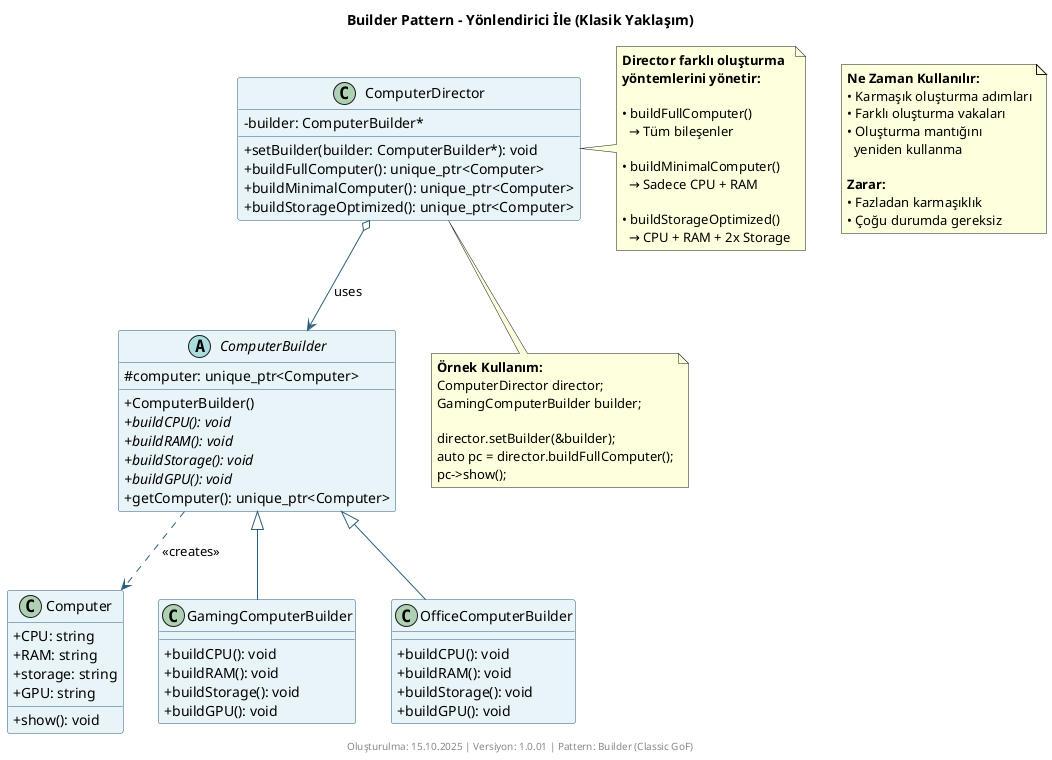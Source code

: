 @startuml builder-with-director
/'
 * @file builder-with-director.puml
 * @brief Builder Pattern - Yönlendirici ile klasik yaklaşım
 * @author AI Assistant
 * @date 15.10.2025
 * @version 1.0
 *
 * @description Bu diyagram Builder pattern'in Yönlendirici sınıfı ile
 *              klasik GoF implementasyonunu gösterir. Yönlendirici
 *              farklı construction stratejilerini yönetir.
 '/

title Builder Pattern - Yönlendirici İle (Klasik Yaklaşım)

skinparam classAttributeIconSize 0
skinparam backgroundColor #FFFFFF
skinparam shadowing false

skinparam class {
    BackgroundColor #E8F4F8
    BorderColor #2C5F7C
    ArrowColor #2C5F7C
}

' Product sınıfı
class Computer {
    +CPU: string
    +RAM: string
    +storage: string
    +GPU: string
    __
    +show(): void
}

' Abstract Builder
abstract class ComputerBuilder {
    #computer: unique_ptr<Computer>
    __
    +ComputerBuilder()
    +{abstract} buildCPU(): void
    +{abstract} buildRAM(): void
    +{abstract} buildStorage(): void
    +{abstract} buildGPU(): void
    +getComputer(): unique_ptr<Computer>
}

' Concrete Builders
class GamingComputerBuilder {
    +buildCPU(): void
    +buildRAM(): void
    +buildStorage(): void
    +buildGPU(): void
}

class OfficeComputerBuilder {
    +buildCPU(): void
    +buildRAM(): void
    +buildStorage(): void
    +buildGPU(): void
}

' Director sınıfı
class ComputerDirector {
    -builder: ComputerBuilder*
    __
    +setBuilder(builder: ComputerBuilder*): void
    +buildFullComputer(): unique_ptr<Computer>
    +buildMinimalComputer(): unique_ptr<Computer>
    +buildStorageOptimized(): unique_ptr<Computer>
}

' İlişkiler
ComputerBuilder ..> Computer : <<creates>>
ComputerBuilder <|-- GamingComputerBuilder
ComputerBuilder <|-- OfficeComputerBuilder
ComputerDirector o--> ComputerBuilder : uses

note right of ComputerDirector
  **Director farklı oluşturma**
  **yöntemlerini yönetir:**
  
  • buildFullComputer()
    → Tüm bileşenler
  
  • buildMinimalComputer()
    → Sadece CPU + RAM
  
  • buildStorageOptimized()
    → CPU + RAM + 2x Storage
end note

note bottom of ComputerDirector
  **Örnek Kullanım:**
  ComputerDirector director;
  GamingComputerBuilder builder;
  
  director.setBuilder(&builder);
  auto pc = director.buildFullComputer();
  pc->show();
end note

note "**Ne Zaman Kullanılır:**\n• Karmaşık oluşturma adımları\n• Farklı oluşturma vakaları\n• Oluşturma mantığını\n  yeniden kullanma\n\n**Zarar:**\n• Fazladan karmaşıklık\n• Çoğu durumda gereksiz" as N1

footer Oluşturulma: 15.10.2025 | Versiyon: 1.0.01 | Pattern: Builder (Classic GoF)

@enduml

